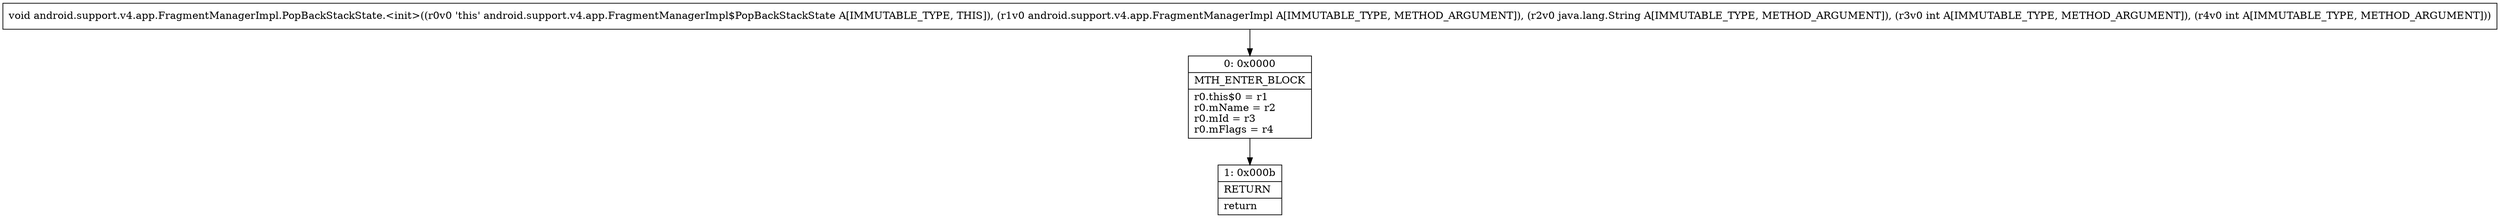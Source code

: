 digraph "CFG forandroid.support.v4.app.FragmentManagerImpl.PopBackStackState.\<init\>(Landroid\/support\/v4\/app\/FragmentManagerImpl;Ljava\/lang\/String;II)V" {
Node_0 [shape=record,label="{0\:\ 0x0000|MTH_ENTER_BLOCK\l|r0.this$0 = r1\lr0.mName = r2\lr0.mId = r3\lr0.mFlags = r4\l}"];
Node_1 [shape=record,label="{1\:\ 0x000b|RETURN\l|return\l}"];
MethodNode[shape=record,label="{void android.support.v4.app.FragmentManagerImpl.PopBackStackState.\<init\>((r0v0 'this' android.support.v4.app.FragmentManagerImpl$PopBackStackState A[IMMUTABLE_TYPE, THIS]), (r1v0 android.support.v4.app.FragmentManagerImpl A[IMMUTABLE_TYPE, METHOD_ARGUMENT]), (r2v0 java.lang.String A[IMMUTABLE_TYPE, METHOD_ARGUMENT]), (r3v0 int A[IMMUTABLE_TYPE, METHOD_ARGUMENT]), (r4v0 int A[IMMUTABLE_TYPE, METHOD_ARGUMENT])) }"];
MethodNode -> Node_0;
Node_0 -> Node_1;
}

